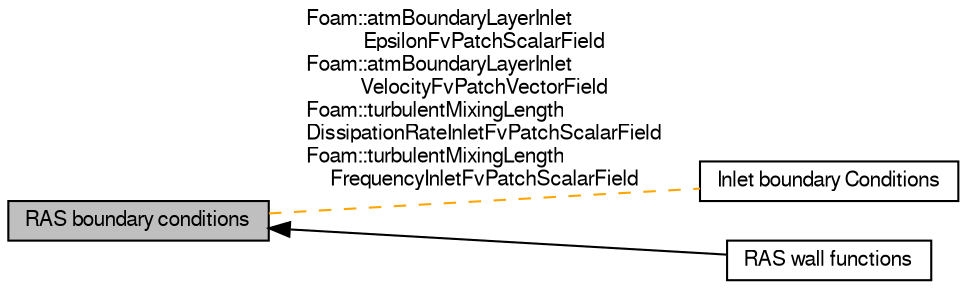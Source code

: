 digraph "RAS boundary conditions"
{
  bgcolor="transparent";
  edge [fontname="FreeSans",fontsize="10",labelfontname="FreeSans",labelfontsize="10"];
  node [fontname="FreeSans",fontsize="10",shape=record];
  rankdir=LR;
  Node0 [label="RAS boundary conditions",height=0.2,width=0.4,color="black", fillcolor="grey75", style="filled", fontcolor="black"];
  Node2 [label="Inlet boundary Conditions",height=0.2,width=0.4,color="black",URL="$a21093.html"];
  Node1 [label="RAS wall functions",height=0.2,width=0.4,color="black",URL="$a21123.html"];
  Node0->Node1 [shape=plaintext, dir="back", style="solid"];
  Node0->Node2 [shape=plaintext, label="Foam::atmBoundaryLayerInlet\lEpsilonFvPatchScalarField\nFoam::atmBoundaryLayerInlet\lVelocityFvPatchVectorField\nFoam::turbulentMixingLength\lDissipationRateInletFvPatchScalarField\nFoam::turbulentMixingLength\lFrequencyInletFvPatchScalarField", color="orange", dir="none", style="dashed"];
}
